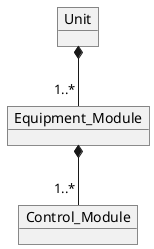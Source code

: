  @startuml
object Unit

object Equipment_Module

object Control_Module

Unit *-- "1..*" Equipment_Module
Equipment_Module *-- "1..*" Control_Module

@enduml